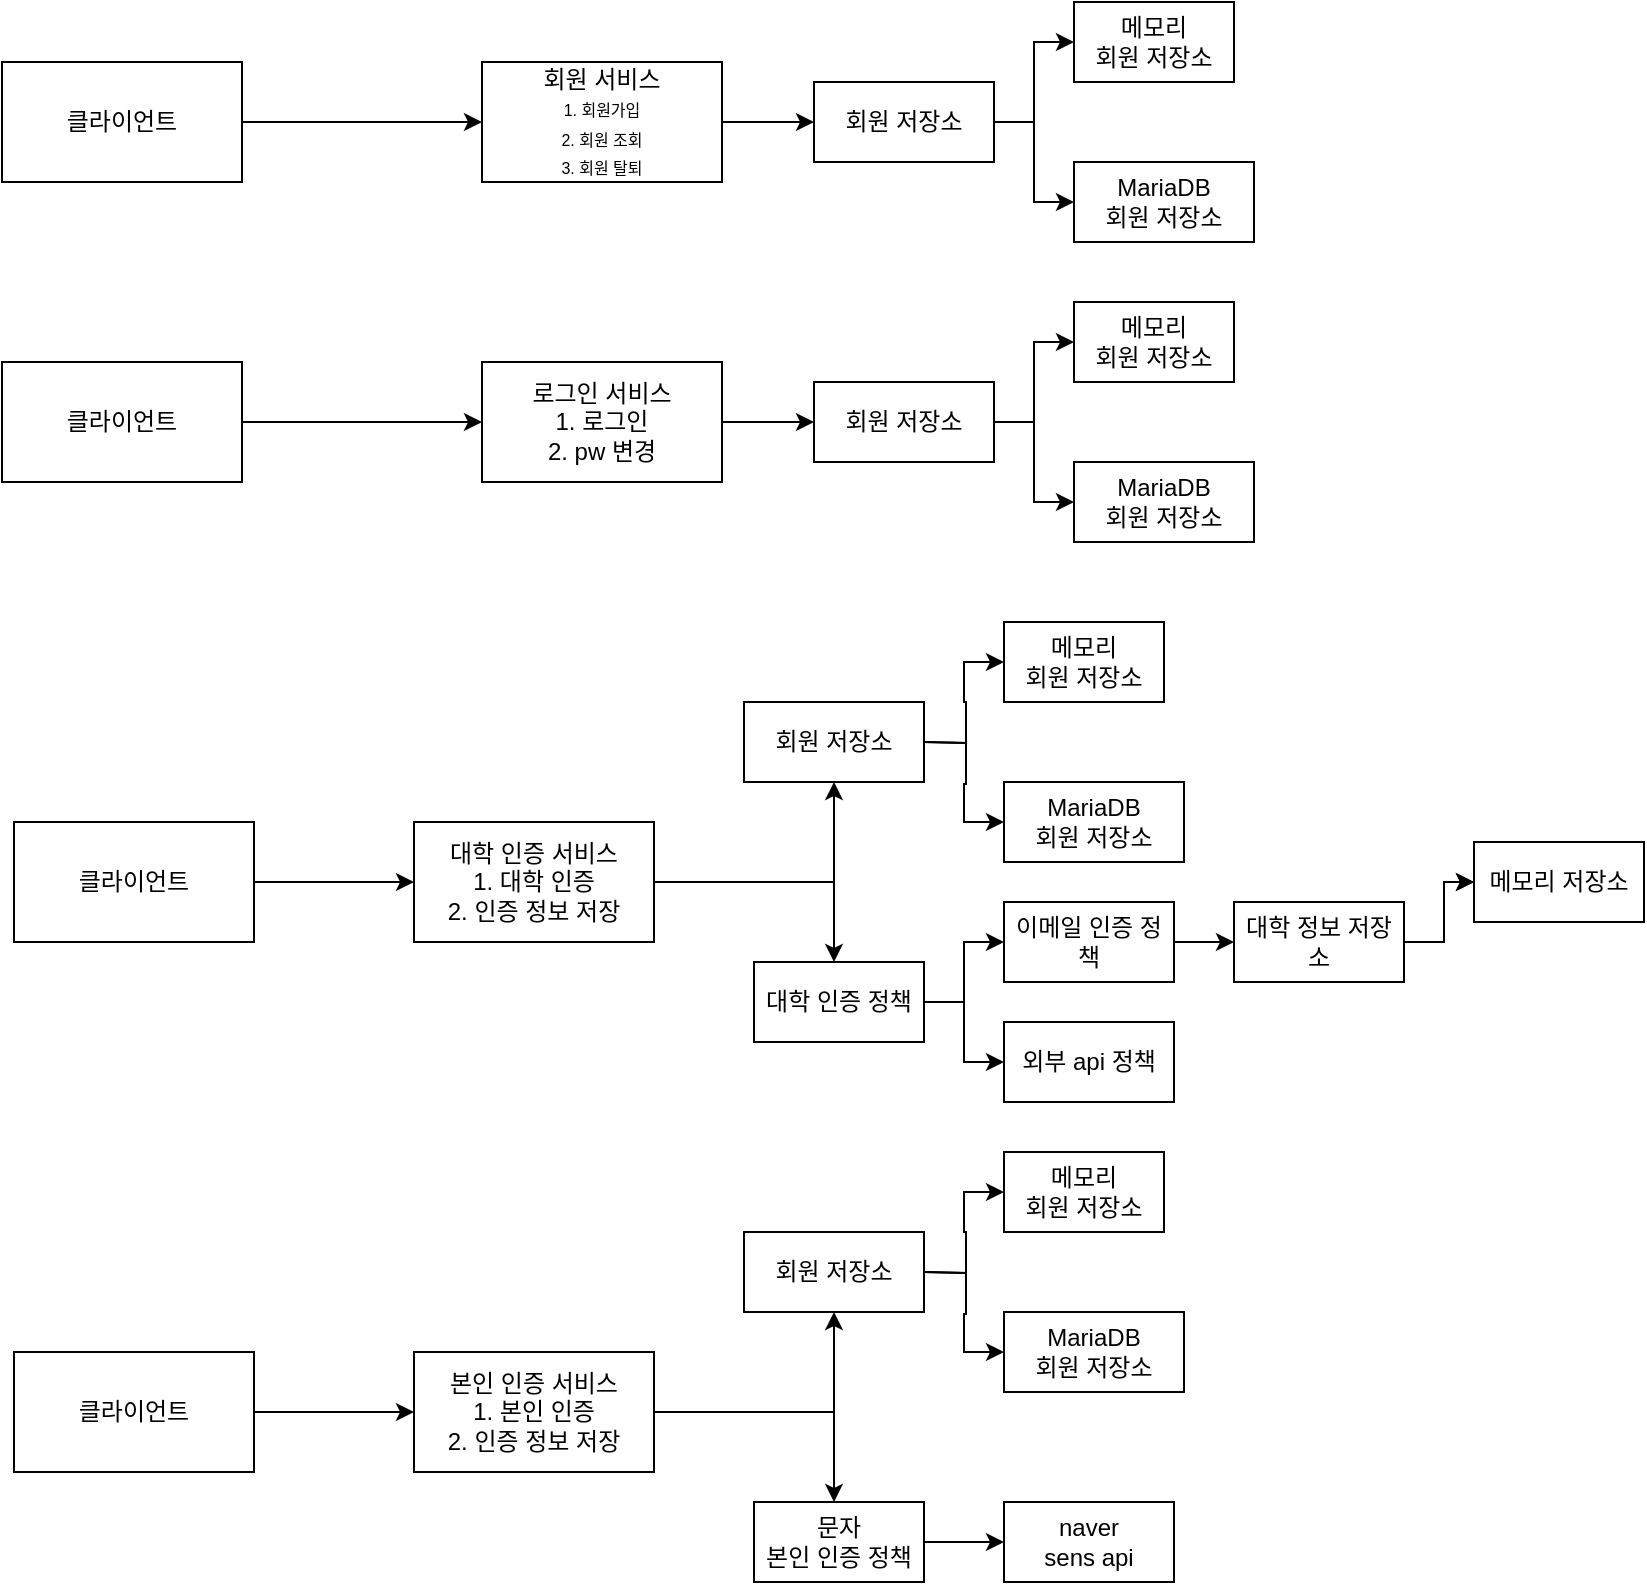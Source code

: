 <mxfile version="20.8.16" type="device"><diagram name="페이지-1" id="IaQ0nFC6grKGDQCxVfy8"><mxGraphModel dx="1114" dy="999" grid="1" gridSize="10" guides="1" tooltips="1" connect="1" arrows="1" fold="1" page="1" pageScale="1" pageWidth="827" pageHeight="1169" math="0" shadow="0"><root><mxCell id="0"/><mxCell id="1" parent="0"/><mxCell id="eg75PlXAf295uik4Qz2r-2" style="edgeStyle=orthogonalEdgeStyle;rounded=0;orthogonalLoop=1;jettySize=auto;html=1;" parent="1" source="eg75PlXAf295uik4Qz2r-3" target="eg75PlXAf295uik4Qz2r-5" edge="1"><mxGeometry relative="1" as="geometry"><mxPoint x="314.0" y="70" as="targetPoint"/></mxGeometry></mxCell><mxCell id="eg75PlXAf295uik4Qz2r-3" value="클라이언트" style="rounded=0;whiteSpace=wrap;html=1;" parent="1" vertex="1"><mxGeometry x="34" y="40" width="120" height="60" as="geometry"/></mxCell><mxCell id="eg75PlXAf295uik4Qz2r-4" style="edgeStyle=orthogonalEdgeStyle;rounded=0;orthogonalLoop=1;jettySize=auto;html=1;" parent="1" source="eg75PlXAf295uik4Qz2r-5" target="eg75PlXAf295uik4Qz2r-6" edge="1"><mxGeometry relative="1" as="geometry"><mxPoint x="514" y="70" as="targetPoint"/></mxGeometry></mxCell><mxCell id="eg75PlXAf295uik4Qz2r-5" value="회원 서비스&lt;br&gt;&lt;font style=&quot;font-size: 8px;&quot;&gt;1. 회원가입&lt;br style=&quot;font-size: 8px;&quot;&gt;2. 회원 조회&lt;br style=&quot;font-size: 8px;&quot;&gt;3. 회원 탈퇴&lt;/font&gt;" style="rounded=0;whiteSpace=wrap;html=1;" parent="1" vertex="1"><mxGeometry x="274.0" y="40" width="120" height="60" as="geometry"/></mxCell><mxCell id="pke9fNTr7LH3xoYUGxx9-25" style="edgeStyle=orthogonalEdgeStyle;rounded=0;orthogonalLoop=1;jettySize=auto;html=1;entryX=0;entryY=0.5;entryDx=0;entryDy=0;" parent="1" source="eg75PlXAf295uik4Qz2r-6" target="eg75PlXAf295uik4Qz2r-10" edge="1"><mxGeometry relative="1" as="geometry"/></mxCell><mxCell id="pke9fNTr7LH3xoYUGxx9-27" style="edgeStyle=orthogonalEdgeStyle;rounded=0;orthogonalLoop=1;jettySize=auto;html=1;entryX=0;entryY=0.5;entryDx=0;entryDy=0;" parent="1" source="eg75PlXAf295uik4Qz2r-6" target="eg75PlXAf295uik4Qz2r-8" edge="1"><mxGeometry relative="1" as="geometry"/></mxCell><mxCell id="eg75PlXAf295uik4Qz2r-6" value="회원 저장소" style="rounded=0;whiteSpace=wrap;html=1;" parent="1" vertex="1"><mxGeometry x="440" y="50" width="90" height="40" as="geometry"/></mxCell><mxCell id="eg75PlXAf295uik4Qz2r-8" value="MariaDB&lt;br&gt;회원 저장소" style="rounded=0;whiteSpace=wrap;html=1;" parent="1" vertex="1"><mxGeometry x="570" y="90" width="90" height="40" as="geometry"/></mxCell><mxCell id="eg75PlXAf295uik4Qz2r-10" value="메모리&lt;br&gt;회원 저장소" style="rounded=0;whiteSpace=wrap;html=1;" parent="1" vertex="1"><mxGeometry x="570" y="10" width="80" height="40" as="geometry"/></mxCell><mxCell id="pke9fNTr7LH3xoYUGxx9-28" style="edgeStyle=orthogonalEdgeStyle;rounded=0;orthogonalLoop=1;jettySize=auto;html=1;" parent="1" source="pke9fNTr7LH3xoYUGxx9-29" target="pke9fNTr7LH3xoYUGxx9-31" edge="1"><mxGeometry relative="1" as="geometry"><mxPoint x="314.0" y="220" as="targetPoint"/></mxGeometry></mxCell><mxCell id="pke9fNTr7LH3xoYUGxx9-29" value="클라이언트" style="rounded=0;whiteSpace=wrap;html=1;" parent="1" vertex="1"><mxGeometry x="34" y="190" width="120" height="60" as="geometry"/></mxCell><mxCell id="pke9fNTr7LH3xoYUGxx9-30" style="edgeStyle=orthogonalEdgeStyle;rounded=0;orthogonalLoop=1;jettySize=auto;html=1;" parent="1" source="pke9fNTr7LH3xoYUGxx9-31" target="pke9fNTr7LH3xoYUGxx9-34" edge="1"><mxGeometry relative="1" as="geometry"><mxPoint x="514" y="220" as="targetPoint"/></mxGeometry></mxCell><mxCell id="pke9fNTr7LH3xoYUGxx9-31" value="로그인 서비스&lt;br&gt;1. 로그인&lt;br&gt;2. pw 변경" style="rounded=0;whiteSpace=wrap;html=1;" parent="1" vertex="1"><mxGeometry x="274.0" y="190" width="120" height="60" as="geometry"/></mxCell><mxCell id="pke9fNTr7LH3xoYUGxx9-32" style="edgeStyle=orthogonalEdgeStyle;rounded=0;orthogonalLoop=1;jettySize=auto;html=1;entryX=0;entryY=0.5;entryDx=0;entryDy=0;" parent="1" source="pke9fNTr7LH3xoYUGxx9-34" target="pke9fNTr7LH3xoYUGxx9-36" edge="1"><mxGeometry relative="1" as="geometry"/></mxCell><mxCell id="pke9fNTr7LH3xoYUGxx9-33" style="edgeStyle=orthogonalEdgeStyle;rounded=0;orthogonalLoop=1;jettySize=auto;html=1;entryX=0;entryY=0.5;entryDx=0;entryDy=0;" parent="1" source="pke9fNTr7LH3xoYUGxx9-34" target="pke9fNTr7LH3xoYUGxx9-35" edge="1"><mxGeometry relative="1" as="geometry"/></mxCell><mxCell id="pke9fNTr7LH3xoYUGxx9-34" value="회원 저장소" style="rounded=0;whiteSpace=wrap;html=1;" parent="1" vertex="1"><mxGeometry x="440" y="200" width="90" height="40" as="geometry"/></mxCell><mxCell id="pke9fNTr7LH3xoYUGxx9-35" value="MariaDB&lt;br&gt;회원 저장소" style="rounded=0;whiteSpace=wrap;html=1;" parent="1" vertex="1"><mxGeometry x="570" y="240" width="90" height="40" as="geometry"/></mxCell><mxCell id="pke9fNTr7LH3xoYUGxx9-36" value="메모리&lt;br&gt;회원 저장소" style="rounded=0;whiteSpace=wrap;html=1;" parent="1" vertex="1"><mxGeometry x="570" y="160" width="80" height="40" as="geometry"/></mxCell><mxCell id="pke9fNTr7LH3xoYUGxx9-37" style="edgeStyle=orthogonalEdgeStyle;rounded=0;orthogonalLoop=1;jettySize=auto;html=1;" parent="1" source="pke9fNTr7LH3xoYUGxx9-38" target="pke9fNTr7LH3xoYUGxx9-40" edge="1"><mxGeometry relative="1" as="geometry"><mxPoint x="320.0" y="450" as="targetPoint"/></mxGeometry></mxCell><mxCell id="pke9fNTr7LH3xoYUGxx9-38" value="클라이언트" style="rounded=0;whiteSpace=wrap;html=1;" parent="1" vertex="1"><mxGeometry x="40" y="420" width="120" height="60" as="geometry"/></mxCell><mxCell id="pke9fNTr7LH3xoYUGxx9-47" value="" style="edgeStyle=orthogonalEdgeStyle;rounded=0;orthogonalLoop=1;jettySize=auto;html=1;" parent="1" source="pke9fNTr7LH3xoYUGxx9-40" target="pke9fNTr7LH3xoYUGxx9-46" edge="1"><mxGeometry relative="1" as="geometry"><Array as="points"><mxPoint x="450" y="450"/></Array></mxGeometry></mxCell><mxCell id="pke9fNTr7LH3xoYUGxx9-50" style="edgeStyle=orthogonalEdgeStyle;rounded=0;orthogonalLoop=1;jettySize=auto;html=1;" parent="1" source="pke9fNTr7LH3xoYUGxx9-40" edge="1"><mxGeometry relative="1" as="geometry"><mxPoint x="450" y="400" as="targetPoint"/><Array as="points"><mxPoint x="450" y="450"/></Array></mxGeometry></mxCell><mxCell id="pke9fNTr7LH3xoYUGxx9-40" value="대학 인증 서비스&lt;br&gt;1. 대학 인증&lt;br&gt;2. 인증 정보 저장" style="rounded=0;whiteSpace=wrap;html=1;" parent="1" vertex="1"><mxGeometry x="240.0" y="420" width="120" height="60" as="geometry"/></mxCell><mxCell id="pke9fNTr7LH3xoYUGxx9-54" style="edgeStyle=orthogonalEdgeStyle;rounded=0;orthogonalLoop=1;jettySize=auto;html=1;entryX=0;entryY=0.5;entryDx=0;entryDy=0;" parent="1" source="pke9fNTr7LH3xoYUGxx9-46" target="pke9fNTr7LH3xoYUGxx9-56" edge="1"><mxGeometry relative="1" as="geometry"><mxPoint x="560" y="510" as="targetPoint"/></mxGeometry></mxCell><mxCell id="pke9fNTr7LH3xoYUGxx9-65" style="edgeStyle=orthogonalEdgeStyle;rounded=0;orthogonalLoop=1;jettySize=auto;html=1;entryX=0;entryY=0.5;entryDx=0;entryDy=0;" parent="1" source="pke9fNTr7LH3xoYUGxx9-46" target="pke9fNTr7LH3xoYUGxx9-64" edge="1"><mxGeometry relative="1" as="geometry"/></mxCell><mxCell id="pke9fNTr7LH3xoYUGxx9-46" value="대학 인증 정책" style="rounded=0;whiteSpace=wrap;html=1;" parent="1" vertex="1"><mxGeometry x="410" y="490" width="85" height="40" as="geometry"/></mxCell><mxCell id="pke9fNTr7LH3xoYUGxx9-51" value="회원 저장소" style="rounded=0;whiteSpace=wrap;html=1;" parent="1" vertex="1"><mxGeometry x="405" y="360" width="90" height="40" as="geometry"/></mxCell><mxCell id="pke9fNTr7LH3xoYUGxx9-58" style="edgeStyle=orthogonalEdgeStyle;rounded=0;orthogonalLoop=1;jettySize=auto;html=1;entryX=0;entryY=0.5;entryDx=0;entryDy=0;" parent="1" source="pke9fNTr7LH3xoYUGxx9-56" target="pke9fNTr7LH3xoYUGxx9-57" edge="1"><mxGeometry relative="1" as="geometry"/></mxCell><mxCell id="pke9fNTr7LH3xoYUGxx9-56" value="이메일 인증 정책" style="rounded=0;whiteSpace=wrap;html=1;" parent="1" vertex="1"><mxGeometry x="535" y="460" width="85" height="40" as="geometry"/></mxCell><mxCell id="pke9fNTr7LH3xoYUGxx9-71" style="edgeStyle=orthogonalEdgeStyle;rounded=0;orthogonalLoop=1;jettySize=auto;html=1;entryX=0;entryY=0.5;entryDx=0;entryDy=0;" parent="1" source="pke9fNTr7LH3xoYUGxx9-57" target="pke9fNTr7LH3xoYUGxx9-70" edge="1"><mxGeometry relative="1" as="geometry"/></mxCell><mxCell id="pke9fNTr7LH3xoYUGxx9-72" value="" style="edgeStyle=orthogonalEdgeStyle;rounded=0;orthogonalLoop=1;jettySize=auto;html=1;" parent="1" source="pke9fNTr7LH3xoYUGxx9-57" target="pke9fNTr7LH3xoYUGxx9-70" edge="1"><mxGeometry relative="1" as="geometry"/></mxCell><mxCell id="pke9fNTr7LH3xoYUGxx9-57" value="대학 정보 저장소" style="rounded=0;whiteSpace=wrap;html=1;" parent="1" vertex="1"><mxGeometry x="650" y="460" width="85" height="40" as="geometry"/></mxCell><mxCell id="pke9fNTr7LH3xoYUGxx9-64" value="외부 api 정책" style="rounded=0;whiteSpace=wrap;html=1;" parent="1" vertex="1"><mxGeometry x="535" y="520" width="85" height="40" as="geometry"/></mxCell><mxCell id="pke9fNTr7LH3xoYUGxx9-66" style="edgeStyle=orthogonalEdgeStyle;rounded=0;orthogonalLoop=1;jettySize=auto;html=1;entryX=0;entryY=0.5;entryDx=0;entryDy=0;" parent="1" target="pke9fNTr7LH3xoYUGxx9-69" edge="1"><mxGeometry relative="1" as="geometry"><mxPoint x="495" y="380" as="sourcePoint"/></mxGeometry></mxCell><mxCell id="pke9fNTr7LH3xoYUGxx9-67" style="edgeStyle=orthogonalEdgeStyle;rounded=0;orthogonalLoop=1;jettySize=auto;html=1;entryX=0;entryY=0.5;entryDx=0;entryDy=0;" parent="1" target="pke9fNTr7LH3xoYUGxx9-68" edge="1"><mxGeometry relative="1" as="geometry"><mxPoint x="495" y="380" as="sourcePoint"/></mxGeometry></mxCell><mxCell id="pke9fNTr7LH3xoYUGxx9-68" value="MariaDB&lt;br&gt;회원 저장소" style="rounded=0;whiteSpace=wrap;html=1;" parent="1" vertex="1"><mxGeometry x="535" y="400" width="90" height="40" as="geometry"/></mxCell><mxCell id="pke9fNTr7LH3xoYUGxx9-69" value="메모리&lt;br&gt;회원 저장소" style="rounded=0;whiteSpace=wrap;html=1;" parent="1" vertex="1"><mxGeometry x="535" y="320" width="80" height="40" as="geometry"/></mxCell><mxCell id="pke9fNTr7LH3xoYUGxx9-70" value="메모리 저장소" style="rounded=0;whiteSpace=wrap;html=1;" parent="1" vertex="1"><mxGeometry x="770" y="430" width="85" height="40" as="geometry"/></mxCell><mxCell id="pke9fNTr7LH3xoYUGxx9-73" style="edgeStyle=orthogonalEdgeStyle;rounded=0;orthogonalLoop=1;jettySize=auto;html=1;" parent="1" source="pke9fNTr7LH3xoYUGxx9-74" target="pke9fNTr7LH3xoYUGxx9-77" edge="1"><mxGeometry relative="1" as="geometry"><mxPoint x="320.0" y="715" as="targetPoint"/></mxGeometry></mxCell><mxCell id="pke9fNTr7LH3xoYUGxx9-74" value="클라이언트" style="rounded=0;whiteSpace=wrap;html=1;" parent="1" vertex="1"><mxGeometry x="40" y="685" width="120" height="60" as="geometry"/></mxCell><mxCell id="pke9fNTr7LH3xoYUGxx9-75" value="" style="edgeStyle=orthogonalEdgeStyle;rounded=0;orthogonalLoop=1;jettySize=auto;html=1;" parent="1" source="pke9fNTr7LH3xoYUGxx9-77" target="pke9fNTr7LH3xoYUGxx9-80" edge="1"><mxGeometry relative="1" as="geometry"><Array as="points"><mxPoint x="450" y="715"/></Array></mxGeometry></mxCell><mxCell id="pke9fNTr7LH3xoYUGxx9-76" style="edgeStyle=orthogonalEdgeStyle;rounded=0;orthogonalLoop=1;jettySize=auto;html=1;" parent="1" source="pke9fNTr7LH3xoYUGxx9-77" edge="1"><mxGeometry relative="1" as="geometry"><mxPoint x="450" y="665" as="targetPoint"/><Array as="points"><mxPoint x="450" y="715"/></Array></mxGeometry></mxCell><mxCell id="pke9fNTr7LH3xoYUGxx9-77" value="본인 인증 서비스&lt;br&gt;1. 본인 인증&lt;br&gt;2. 인증 정보 저장" style="rounded=0;whiteSpace=wrap;html=1;" parent="1" vertex="1"><mxGeometry x="240.0" y="685" width="120" height="60" as="geometry"/></mxCell><mxCell id="pke9fNTr7LH3xoYUGxx9-78" style="edgeStyle=orthogonalEdgeStyle;rounded=0;orthogonalLoop=1;jettySize=auto;html=1;entryX=0;entryY=0.5;entryDx=0;entryDy=0;" parent="1" source="pke9fNTr7LH3xoYUGxx9-80" target="pke9fNTr7LH3xoYUGxx9-83" edge="1"><mxGeometry relative="1" as="geometry"><mxPoint x="560" y="775" as="targetPoint"/></mxGeometry></mxCell><mxCell id="pke9fNTr7LH3xoYUGxx9-80" value="문자&lt;br&gt;본인 인증 정책" style="rounded=0;whiteSpace=wrap;html=1;" parent="1" vertex="1"><mxGeometry x="410" y="760" width="85" height="40" as="geometry"/></mxCell><mxCell id="pke9fNTr7LH3xoYUGxx9-81" value="회원 저장소" style="rounded=0;whiteSpace=wrap;html=1;" parent="1" vertex="1"><mxGeometry x="405" y="625" width="90" height="40" as="geometry"/></mxCell><mxCell id="pke9fNTr7LH3xoYUGxx9-83" value="naver&lt;br&gt;sens api" style="rounded=0;whiteSpace=wrap;html=1;" parent="1" vertex="1"><mxGeometry x="535" y="760" width="85" height="40" as="geometry"/></mxCell><mxCell id="pke9fNTr7LH3xoYUGxx9-88" style="edgeStyle=orthogonalEdgeStyle;rounded=0;orthogonalLoop=1;jettySize=auto;html=1;entryX=0;entryY=0.5;entryDx=0;entryDy=0;" parent="1" target="pke9fNTr7LH3xoYUGxx9-91" edge="1"><mxGeometry relative="1" as="geometry"><mxPoint x="495" y="645" as="sourcePoint"/></mxGeometry></mxCell><mxCell id="pke9fNTr7LH3xoYUGxx9-89" style="edgeStyle=orthogonalEdgeStyle;rounded=0;orthogonalLoop=1;jettySize=auto;html=1;entryX=0;entryY=0.5;entryDx=0;entryDy=0;" parent="1" target="pke9fNTr7LH3xoYUGxx9-90" edge="1"><mxGeometry relative="1" as="geometry"><mxPoint x="495" y="645" as="sourcePoint"/></mxGeometry></mxCell><mxCell id="pke9fNTr7LH3xoYUGxx9-90" value="MariaDB&lt;br&gt;회원 저장소" style="rounded=0;whiteSpace=wrap;html=1;" parent="1" vertex="1"><mxGeometry x="535" y="665" width="90" height="40" as="geometry"/></mxCell><mxCell id="pke9fNTr7LH3xoYUGxx9-91" value="메모리&lt;br&gt;회원 저장소" style="rounded=0;whiteSpace=wrap;html=1;" parent="1" vertex="1"><mxGeometry x="535" y="585" width="80" height="40" as="geometry"/></mxCell></root></mxGraphModel></diagram></mxfile>